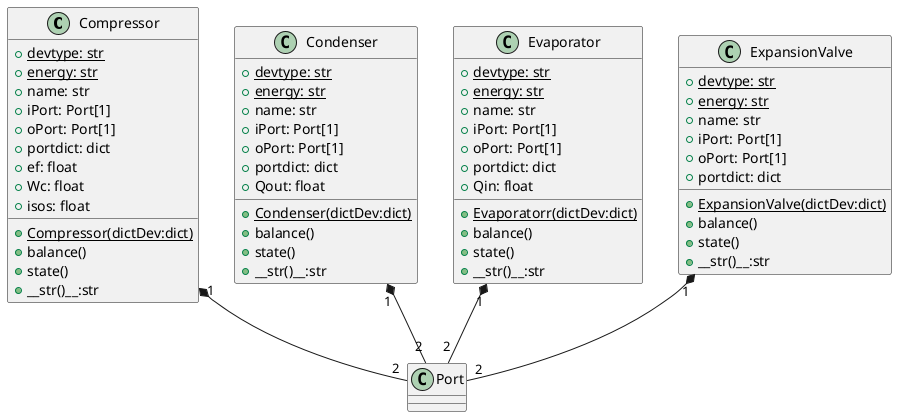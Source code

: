 @startuml
class Compressor {
 + {static} devtype: str
 + {static} energy: str
 + name: str
 + iPort: Port[1]
 + oPort: Port[1]
 + portdict: dict
 + ef: float
 + Wc: float
 + isos: float
 + {static} Compressor(dictDev:dict)
 + balance()
 + state()
 + __str()__:str
}
class Condenser {
 + {static} devtype: str
 + {static} energy: str
 + name: str
 + iPort: Port[1]
 + oPort: Port[1]
 + portdict: dict
 + Qout: float
 + {static} Condenser(dictDev:dict)
 + balance()
 + state()
 + __str()__:str
}
class Evaporator {
 + {static} devtype: str
 + {static} energy: str
 + name: str
 + iPort: Port[1]
 + oPort: Port[1]
 + portdict: dict
 + Qin: float
 + {static} Evaporatorr(dictDev:dict)
 + balance()
 + state()
 + __str()__:str
}
class ExpansionValve {
 + {static} devtype: str
 + {static} energy: str
 + name: str
 + iPort: Port[1]
 + oPort: Port[1]
 + portdict: dict
 + {static} ExpansionValve(dictDev:dict)
 + balance()
 + state()
 + __str()__:str
}
Compressor "1" *-- "2" Port
ExpansionValve "1" *-- "2" Port
Evaporator "1" *-- "2" Port
Condenser "1" *-- "2" Port
@enduml

